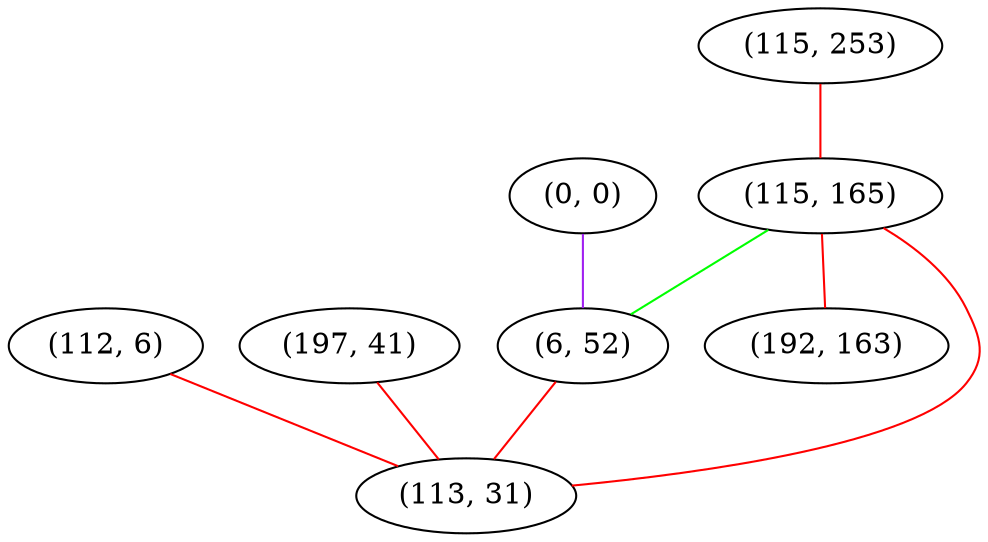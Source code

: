 graph "" {
"(112, 6)";
"(0, 0)";
"(197, 41)";
"(115, 253)";
"(115, 165)";
"(6, 52)";
"(192, 163)";
"(113, 31)";
"(112, 6)" -- "(113, 31)"  [color=red, key=0, weight=1];
"(0, 0)" -- "(6, 52)"  [color=purple, key=0, weight=4];
"(197, 41)" -- "(113, 31)"  [color=red, key=0, weight=1];
"(115, 253)" -- "(115, 165)"  [color=red, key=0, weight=1];
"(115, 165)" -- "(6, 52)"  [color=green, key=0, weight=2];
"(115, 165)" -- "(192, 163)"  [color=red, key=0, weight=1];
"(115, 165)" -- "(113, 31)"  [color=red, key=0, weight=1];
"(6, 52)" -- "(113, 31)"  [color=red, key=0, weight=1];
}
